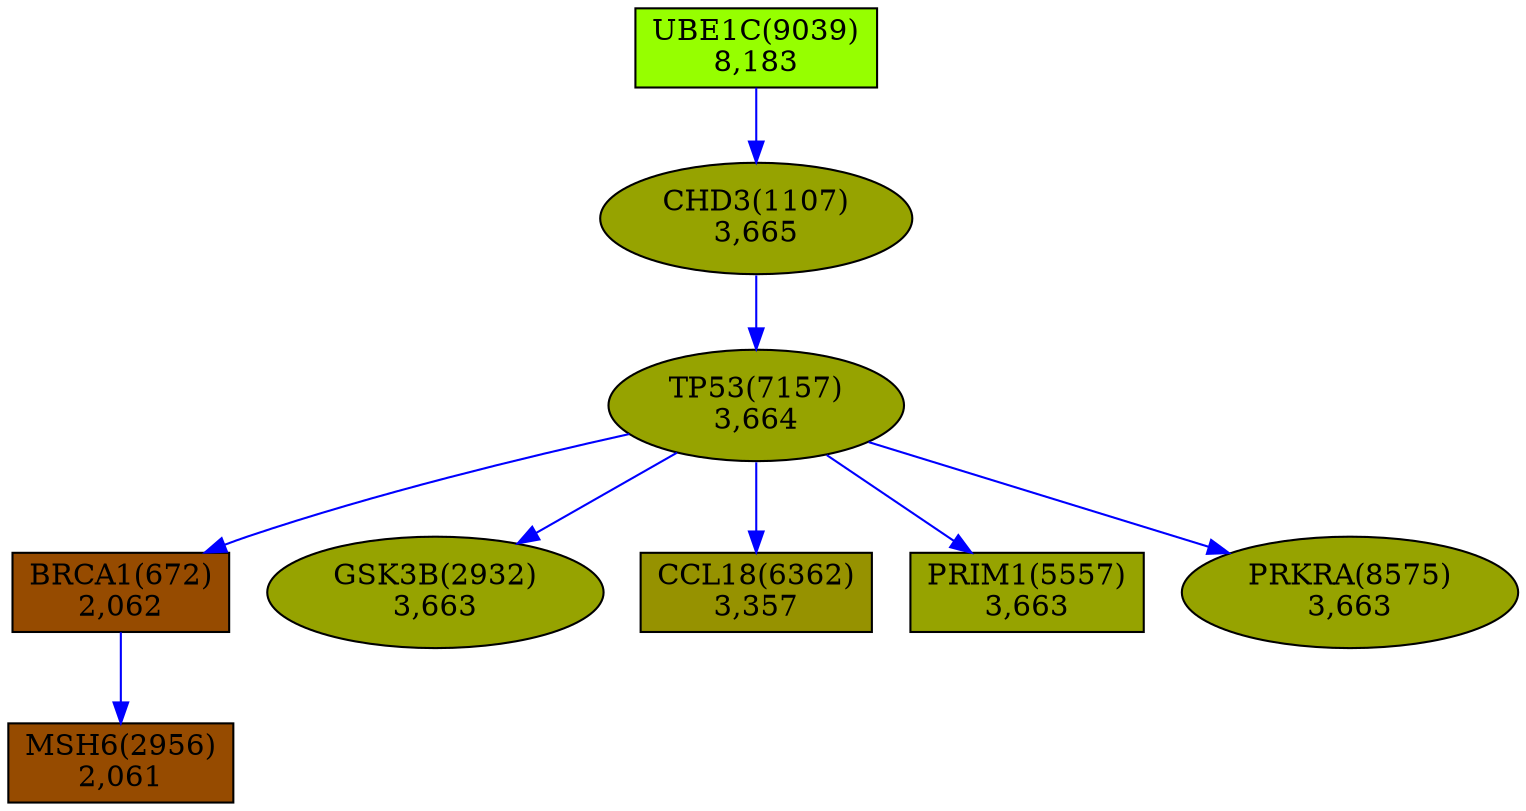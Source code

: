 digraph main_a3_test_025_x {
N_13 [shape = box, style = filled, fillcolor = "#964b00", label = "BRCA1(672)\n2,062"];
N_27 [shape = ellipse, style = filled, fillcolor = "#96a300", label = "CHD3(1107)\n3,665"];
N_58 [shape = ellipse, style = filled, fillcolor = "#96a300", label = "GSK3B(2932)\n3,663"];
N_99 [shape = box, style = filled, fillcolor = "#964b00", label = "MSH6(2956)\n2,061"];
N_167 [shape = box, style = filled, fillcolor = "#969200", label = "CCL18(6362)\n3,357"];
N_169 [shape = ellipse, style = filled, fillcolor = "#96a300", label = "TP53(7157)\n3,664"];
N_171 [shape = box, style = filled, fillcolor = "#96a300", label = "PRIM1(5557)\n3,663"];
N_187 [shape = ellipse, style = filled, fillcolor = "#96a300", label = "PRKRA(8575)\n3,663"];
N_232 [shape = box, style = filled, fillcolor = "#96ff00", label = "UBE1C(9039)\n8,183"];
N_13 -> N_99 [ color = blue ];
N_169 -> N_13 [ color = blue ];
N_27 -> N_169 [ color = blue ];
N_169 -> N_58 [ color = blue ];
N_169 -> N_167 [ color = blue ];
N_169 -> N_171 [ color = blue ];
N_169 -> N_187 [ color = blue ];
N_232 -> N_27 [ color = blue ];
}
